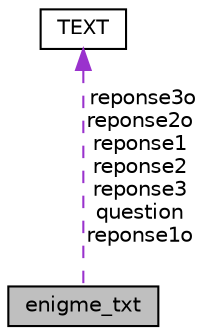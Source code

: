 digraph "enigme_txt"
{
  edge [fontname="Helvetica",fontsize="10",labelfontname="Helvetica",labelfontsize="10"];
  node [fontname="Helvetica",fontsize="10",shape=record];
  Node1 [label="enigme_txt",height=0.2,width=0.4,color="black", fillcolor="grey75", style="filled", fontcolor="black"];
  Node2 -> Node1 [dir="back",color="darkorchid3",fontsize="10",style="dashed",label=" reponse3o\nreponse2o\nreponse1\nreponse2\nreponse3\nquestion\nreponse1o" ,fontname="Helvetica"];
  Node2 [label="TEXT",height=0.2,width=0.4,color="black", fillcolor="white", style="filled",URL="$structTEXT.html"];
}

